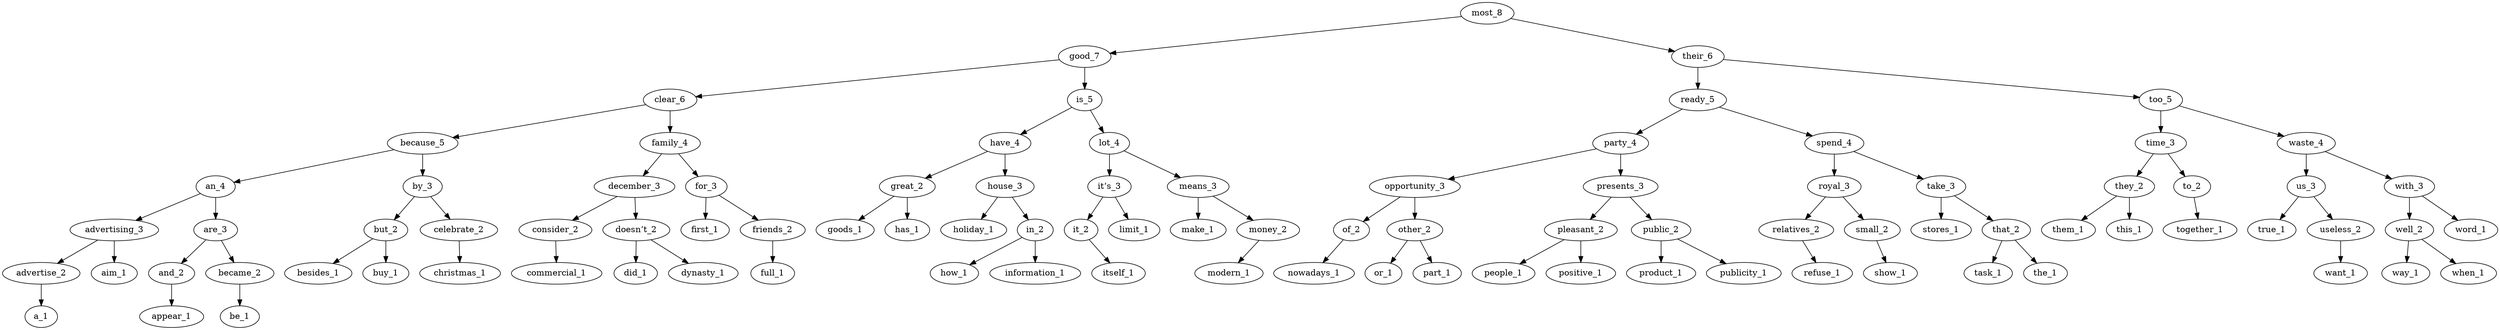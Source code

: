digraph balaced_binary_search_tree {
most_8 -> good_7;
most_8 -> their_6;
good_7 -> clear_6;
good_7 -> is_5;
clear_6 -> because_5;
clear_6 -> family_4;
because_5 -> an_4;
because_5 -> by_3;
an_4 -> advertising_3;
an_4 -> are_3;
advertising_3 -> advertise_2;
advertising_3 -> aim_1;
advertise_2 -> a_1;
are_3 -> and_2;
are_3 -> became_2;
and_2 -> appear_1;
became_2 -> be_1;
by_3 -> but_2;
by_3 -> celebrate_2;
but_2 -> besides_1;
but_2 -> buy_1;
celebrate_2 -> christmas_1;
family_4 -> december_3;
family_4 -> for_3;
december_3 -> consider_2;
december_3 -> doesn’t_2;
consider_2 -> commercial_1;
doesn’t_2 -> did_1;
doesn’t_2 -> dynasty_1;
for_3 -> first_1;
for_3 -> friends_2;
friends_2 -> full_1;
is_5 -> have_4;
is_5 -> lot_4;
have_4 -> great_2;
have_4 -> house_3;
great_2 -> goods_1;
great_2 -> has_1;
house_3 -> holiday_1;
house_3 -> in_2;
in_2 -> how_1;
in_2 -> information_1;
lot_4 -> it’s_3;
lot_4 -> means_3;
it’s_3 -> it_2;
it’s_3 -> limit_1;
it_2 -> itself_1;
means_3 -> make_1;
means_3 -> money_2;
money_2 -> modern_1;
their_6 -> ready_5;
their_6 -> too_5;
ready_5 -> party_4;
ready_5 -> spend_4;
party_4 -> opportunity_3;
party_4 -> presents_3;
opportunity_3 -> of_2;
opportunity_3 -> other_2;
of_2 -> nowadays_1;
other_2 -> or_1;
other_2 -> part_1;
presents_3 -> pleasant_2;
presents_3 -> public_2;
pleasant_2 -> people_1;
pleasant_2 -> positive_1;
public_2 -> product_1;
public_2 -> publicity_1;
spend_4 -> royal_3;
spend_4 -> take_3;
royal_3 -> relatives_2;
royal_3 -> small_2;
relatives_2 -> refuse_1;
small_2 -> show_1;
take_3 -> stores_1;
take_3 -> that_2;
that_2 -> task_1;
that_2 -> the_1;
too_5 -> time_3;
too_5 -> waste_4;
time_3 -> they_2;
time_3 -> to_2;
they_2 -> them_1;
they_2 -> this_1;
to_2 -> together_1;
waste_4 -> us_3;
waste_4 -> with_3;
us_3 -> true_1;
us_3 -> useless_2;
useless_2 -> want_1;
with_3 -> well_2;
with_3 -> word_1;
well_2 -> way_1;
well_2 -> when_1;
}
